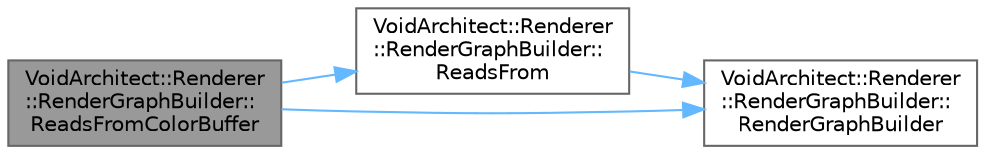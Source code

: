 digraph "VoidArchitect::Renderer::RenderGraphBuilder::ReadsFromColorBuffer"
{
 // LATEX_PDF_SIZE
  bgcolor="transparent";
  edge [fontname=Helvetica,fontsize=10,labelfontname=Helvetica,labelfontsize=10];
  node [fontname=Helvetica,fontsize=10,shape=box,height=0.2,width=0.4];
  rankdir="LR";
  Node1 [id="Node000001",label="VoidArchitect::Renderer\l::RenderGraphBuilder::\lReadsFromColorBuffer",height=0.2,width=0.4,color="gray40", fillcolor="grey60", style="filled", fontcolor="black",tooltip=" "];
  Node1 -> Node2 [id="edge1_Node000001_Node000002",color="steelblue1",style="solid",tooltip=" "];
  Node2 [id="Node000002",label="VoidArchitect::Renderer\l::RenderGraphBuilder::\lReadsFrom",height=0.2,width=0.4,color="grey40", fillcolor="white", style="filled",URL="$class_void_architect_1_1_renderer_1_1_render_graph_builder.html#a47e76d9e38755bb0f4a96910294b5c2f",tooltip=" "];
  Node2 -> Node3 [id="edge2_Node000002_Node000003",color="steelblue1",style="solid",tooltip=" "];
  Node3 [id="Node000003",label="VoidArchitect::Renderer\l::RenderGraphBuilder::\lRenderGraphBuilder",height=0.2,width=0.4,color="grey40", fillcolor="white", style="filled",URL="$class_void_architect_1_1_renderer_1_1_render_graph_builder.html#a40af6ac6f24899bca6d38fff2a0809d5",tooltip=" "];
  Node1 -> Node3 [id="edge3_Node000001_Node000003",color="steelblue1",style="solid",tooltip=" "];
}
